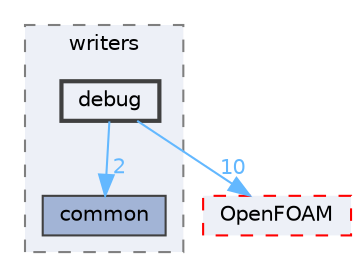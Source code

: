 digraph "src/surfMesh/writers/debug"
{
 // LATEX_PDF_SIZE
  bgcolor="transparent";
  edge [fontname=Helvetica,fontsize=10,labelfontname=Helvetica,labelfontsize=10];
  node [fontname=Helvetica,fontsize=10,shape=box,height=0.2,width=0.4];
  compound=true
  subgraph clusterdir_b6066d0362f465208261eaa0f2129bc7 {
    graph [ bgcolor="#edf0f7", pencolor="grey50", label="writers", fontname=Helvetica,fontsize=10 style="filled,dashed", URL="dir_b6066d0362f465208261eaa0f2129bc7.html",tooltip=""]
  dir_59d4653fd2a35c145be9392eba5ac9cb [label="common", fillcolor="#a2b4d6", color="grey25", style="filled", URL="dir_59d4653fd2a35c145be9392eba5ac9cb.html",tooltip=""];
  dir_623bfea44597cbb90841e7ffc65341d2 [label="debug", fillcolor="#edf0f7", color="grey25", style="filled,bold", URL="dir_623bfea44597cbb90841e7ffc65341d2.html",tooltip=""];
  }
  dir_c5473ff19b20e6ec4dfe5c310b3778a8 [label="OpenFOAM", fillcolor="#edf0f7", color="red", style="filled,dashed", URL="dir_c5473ff19b20e6ec4dfe5c310b3778a8.html",tooltip=""];
  dir_623bfea44597cbb90841e7ffc65341d2->dir_59d4653fd2a35c145be9392eba5ac9cb [headlabel="2", labeldistance=1.5 headhref="dir_000826_000558.html" href="dir_000826_000558.html" color="steelblue1" fontcolor="steelblue1"];
  dir_623bfea44597cbb90841e7ffc65341d2->dir_c5473ff19b20e6ec4dfe5c310b3778a8 [headlabel="10", labeldistance=1.5 headhref="dir_000826_002695.html" href="dir_000826_002695.html" color="steelblue1" fontcolor="steelblue1"];
}
